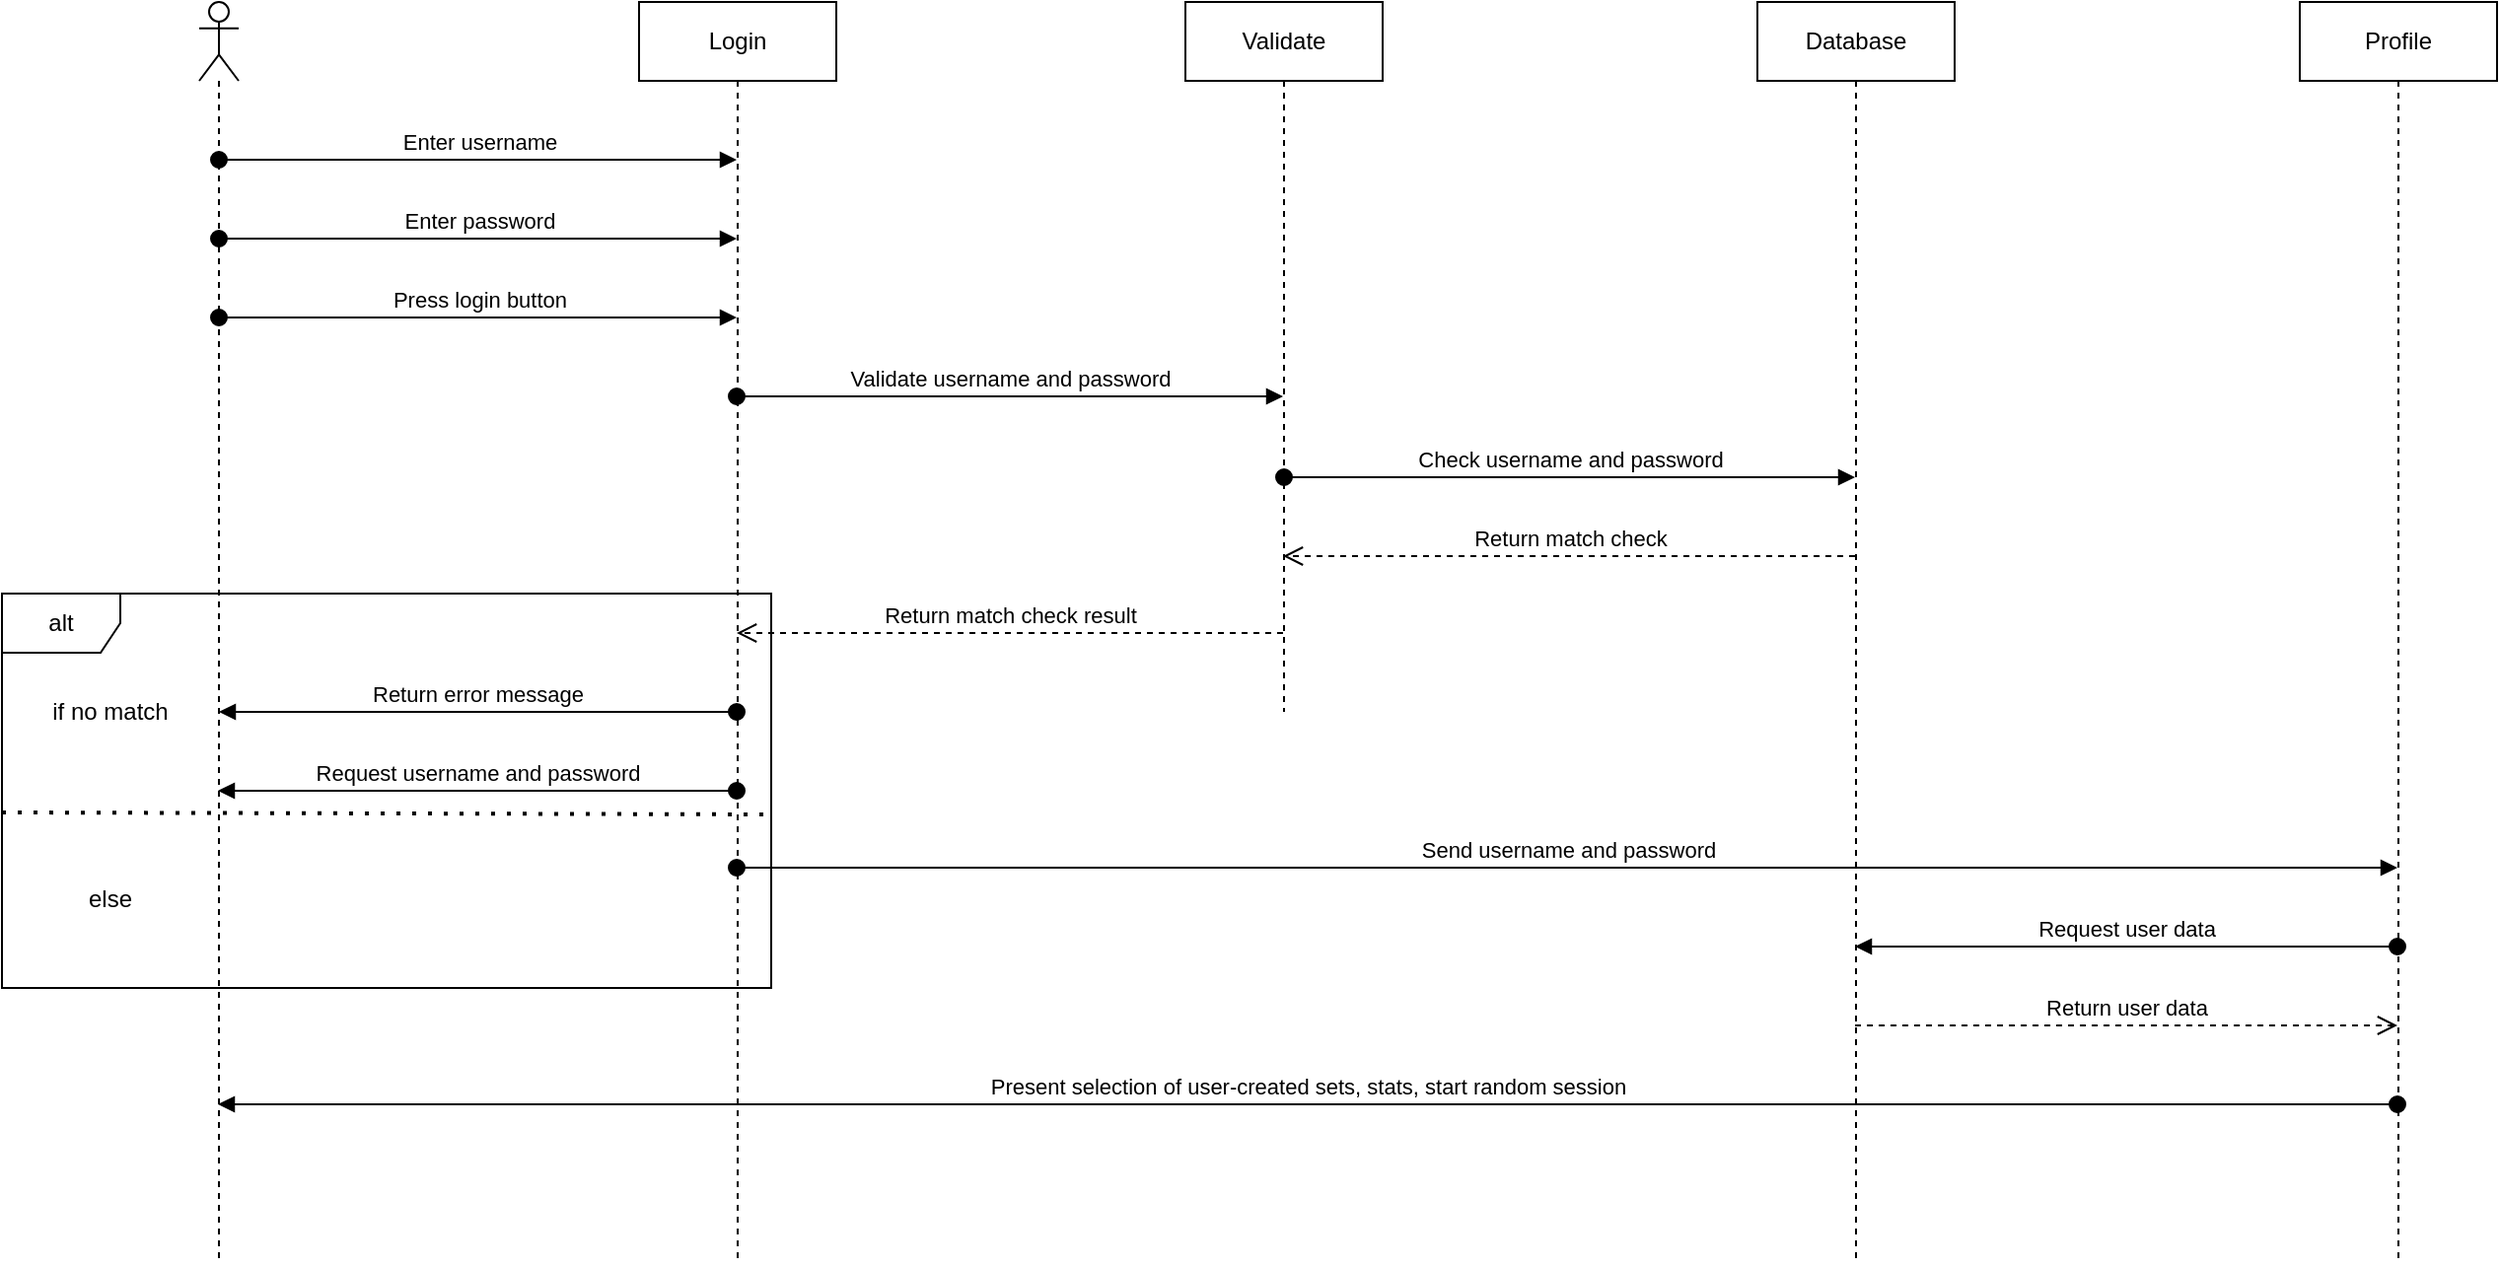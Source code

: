 <mxfile version="21.0.10" type="github">
  <diagram name="Page-1" id="XRvOtiFM1dmViW793qro">
    <mxGraphModel dx="986" dy="542" grid="1" gridSize="10" guides="1" tooltips="1" connect="1" arrows="1" fold="1" page="1" pageScale="1" pageWidth="850" pageHeight="1100" math="0" shadow="0">
      <root>
        <mxCell id="0" />
        <mxCell id="1" parent="0" />
        <mxCell id="5EPfQnNpdJdwv_8FJ05P-1" value="" style="shape=umlLifeline;perimeter=lifelinePerimeter;whiteSpace=wrap;html=1;container=1;dropTarget=0;collapsible=0;recursiveResize=0;outlineConnect=0;portConstraint=eastwest;newEdgeStyle={&quot;edgeStyle&quot;:&quot;elbowEdgeStyle&quot;,&quot;elbow&quot;:&quot;vertical&quot;,&quot;curved&quot;:0,&quot;rounded&quot;:0};participant=umlActor;" parent="1" vertex="1">
          <mxGeometry x="110" y="40" width="20" height="640" as="geometry" />
        </mxCell>
        <mxCell id="5EPfQnNpdJdwv_8FJ05P-2" value="Login" style="shape=umlLifeline;perimeter=lifelinePerimeter;whiteSpace=wrap;html=1;container=1;dropTarget=0;collapsible=0;recursiveResize=0;outlineConnect=0;portConstraint=eastwest;newEdgeStyle={&quot;edgeStyle&quot;:&quot;elbowEdgeStyle&quot;,&quot;elbow&quot;:&quot;vertical&quot;,&quot;curved&quot;:0,&quot;rounded&quot;:0};" parent="1" vertex="1">
          <mxGeometry x="333" y="40" width="100" height="640" as="geometry" />
        </mxCell>
        <mxCell id="5EPfQnNpdJdwv_8FJ05P-3" value="Validate" style="shape=umlLifeline;perimeter=lifelinePerimeter;whiteSpace=wrap;html=1;container=1;dropTarget=0;collapsible=0;recursiveResize=0;outlineConnect=0;portConstraint=eastwest;newEdgeStyle={&quot;edgeStyle&quot;:&quot;elbowEdgeStyle&quot;,&quot;elbow&quot;:&quot;vertical&quot;,&quot;curved&quot;:0,&quot;rounded&quot;:0};" parent="1" vertex="1">
          <mxGeometry x="610" y="40" width="100" height="360" as="geometry" />
        </mxCell>
        <mxCell id="5EPfQnNpdJdwv_8FJ05P-4" value="Database" style="shape=umlLifeline;perimeter=lifelinePerimeter;whiteSpace=wrap;html=1;container=1;dropTarget=0;collapsible=0;recursiveResize=0;outlineConnect=0;portConstraint=eastwest;newEdgeStyle={&quot;edgeStyle&quot;:&quot;elbowEdgeStyle&quot;,&quot;elbow&quot;:&quot;vertical&quot;,&quot;curved&quot;:0,&quot;rounded&quot;:0};" parent="1" vertex="1">
          <mxGeometry x="900" y="40" width="100" height="640" as="geometry" />
        </mxCell>
        <mxCell id="5EPfQnNpdJdwv_8FJ05P-5" value="Profile" style="shape=umlLifeline;perimeter=lifelinePerimeter;whiteSpace=wrap;html=1;container=1;dropTarget=0;collapsible=0;recursiveResize=0;outlineConnect=0;portConstraint=eastwest;newEdgeStyle={&quot;edgeStyle&quot;:&quot;elbowEdgeStyle&quot;,&quot;elbow&quot;:&quot;vertical&quot;,&quot;curved&quot;:0,&quot;rounded&quot;:0};" parent="1" vertex="1">
          <mxGeometry x="1175" y="40" width="100" height="640" as="geometry" />
        </mxCell>
        <mxCell id="5EPfQnNpdJdwv_8FJ05P-6" value="Press login button" style="html=1;verticalAlign=bottom;startArrow=oval;startFill=1;endArrow=block;startSize=8;edgeStyle=elbowEdgeStyle;elbow=vertical;curved=0;rounded=0;" parent="1" edge="1">
          <mxGeometry width="60" relative="1" as="geometry">
            <mxPoint x="120" y="200" as="sourcePoint" />
            <mxPoint x="382.5" y="200" as="targetPoint" />
          </mxGeometry>
        </mxCell>
        <mxCell id="jyGvf5xle93UlCUcYAl_-1" value="Enter username" style="html=1;verticalAlign=bottom;startArrow=oval;startFill=1;endArrow=block;startSize=8;edgeStyle=elbowEdgeStyle;elbow=vertical;curved=0;rounded=0;" parent="1" edge="1">
          <mxGeometry width="60" relative="1" as="geometry">
            <mxPoint x="120" y="120" as="sourcePoint" />
            <mxPoint x="382.5" y="120" as="targetPoint" />
          </mxGeometry>
        </mxCell>
        <mxCell id="jyGvf5xle93UlCUcYAl_-2" value="Enter password" style="html=1;verticalAlign=bottom;startArrow=oval;startFill=1;endArrow=block;startSize=8;edgeStyle=elbowEdgeStyle;elbow=vertical;curved=0;rounded=0;" parent="1" edge="1">
          <mxGeometry width="60" relative="1" as="geometry">
            <mxPoint x="120" y="160" as="sourcePoint" />
            <mxPoint x="382.5" y="160" as="targetPoint" />
          </mxGeometry>
        </mxCell>
        <mxCell id="jyGvf5xle93UlCUcYAl_-3" value="Validate username and password" style="html=1;verticalAlign=bottom;startArrow=oval;startFill=1;endArrow=block;startSize=8;edgeStyle=elbowEdgeStyle;elbow=vertical;curved=0;rounded=0;" parent="1" edge="1">
          <mxGeometry width="60" relative="1" as="geometry">
            <mxPoint x="382.5" y="240" as="sourcePoint" />
            <mxPoint x="659.5" y="240" as="targetPoint" />
          </mxGeometry>
        </mxCell>
        <mxCell id="jyGvf5xle93UlCUcYAl_-6" value="Check username and password" style="html=1;verticalAlign=bottom;startArrow=oval;startFill=1;endArrow=block;startSize=8;edgeStyle=elbowEdgeStyle;elbow=vertical;curved=0;rounded=0;" parent="1" edge="1">
          <mxGeometry width="60" relative="1" as="geometry">
            <mxPoint x="660" y="281" as="sourcePoint" />
            <mxPoint x="949.5" y="281" as="targetPoint" />
          </mxGeometry>
        </mxCell>
        <mxCell id="jyGvf5xle93UlCUcYAl_-8" value="Return match check" style="html=1;verticalAlign=bottom;endArrow=open;dashed=1;endSize=8;edgeStyle=elbowEdgeStyle;elbow=vertical;curved=0;rounded=0;" parent="1" edge="1">
          <mxGeometry relative="1" as="geometry">
            <mxPoint x="949.5" y="321" as="sourcePoint" />
            <mxPoint x="659.5" y="321" as="targetPoint" />
          </mxGeometry>
        </mxCell>
        <mxCell id="jyGvf5xle93UlCUcYAl_-9" value="Return match check result" style="html=1;verticalAlign=bottom;endArrow=open;dashed=1;endSize=8;edgeStyle=elbowEdgeStyle;elbow=vertical;curved=0;rounded=0;" parent="1" edge="1">
          <mxGeometry relative="1" as="geometry">
            <mxPoint x="659.5" y="360" as="sourcePoint" />
            <mxPoint x="382.5" y="360" as="targetPoint" />
          </mxGeometry>
        </mxCell>
        <mxCell id="jyGvf5xle93UlCUcYAl_-10" value="alt" style="shape=umlFrame;whiteSpace=wrap;html=1;pointerEvents=0;" parent="1" vertex="1">
          <mxGeometry x="10" y="340" width="390" height="200" as="geometry" />
        </mxCell>
        <mxCell id="jyGvf5xle93UlCUcYAl_-11" value="if no match" style="text;html=1;strokeColor=none;fillColor=none;align=center;verticalAlign=middle;whiteSpace=wrap;rounded=0;" parent="1" vertex="1">
          <mxGeometry x="20" y="380" width="90" height="40" as="geometry" />
        </mxCell>
        <mxCell id="jyGvf5xle93UlCUcYAl_-12" value="" style="endArrow=none;dashed=1;html=1;dashPattern=1 3;strokeWidth=2;rounded=0;exitX=0;exitY=0.495;exitDx=0;exitDy=0;exitPerimeter=0;entryX=1.003;entryY=0.5;entryDx=0;entryDy=0;entryPerimeter=0;" parent="1" edge="1">
          <mxGeometry width="50" height="50" relative="1" as="geometry">
            <mxPoint x="10" y="451" as="sourcePoint" />
            <mxPoint x="401.17" y="452" as="targetPoint" />
          </mxGeometry>
        </mxCell>
        <mxCell id="jyGvf5xle93UlCUcYAl_-13" value="Request username and password" style="html=1;verticalAlign=bottom;startArrow=oval;startFill=1;endArrow=block;startSize=8;edgeStyle=elbowEdgeStyle;elbow=vertical;curved=0;rounded=0;" parent="1" edge="1">
          <mxGeometry width="60" relative="1" as="geometry">
            <mxPoint x="382.5" y="440" as="sourcePoint" />
            <mxPoint x="119.5" y="440" as="targetPoint" />
          </mxGeometry>
        </mxCell>
        <mxCell id="jyGvf5xle93UlCUcYAl_-14" value="Return error message" style="html=1;verticalAlign=bottom;startArrow=oval;startFill=1;endArrow=block;startSize=8;edgeStyle=elbowEdgeStyle;elbow=vertical;curved=0;rounded=0;" parent="1" source="5EPfQnNpdJdwv_8FJ05P-2" edge="1">
          <mxGeometry width="60" relative="1" as="geometry">
            <mxPoint x="270" y="400" as="sourcePoint" />
            <mxPoint x="120" y="400" as="targetPoint" />
            <Array as="points">
              <mxPoint x="120" y="400" />
            </Array>
          </mxGeometry>
        </mxCell>
        <mxCell id="jyGvf5xle93UlCUcYAl_-15" value="else" style="text;html=1;strokeColor=none;fillColor=none;align=center;verticalAlign=middle;whiteSpace=wrap;rounded=0;" parent="1" vertex="1">
          <mxGeometry x="35" y="480" width="60" height="30" as="geometry" />
        </mxCell>
        <mxCell id="jyGvf5xle93UlCUcYAl_-16" value="Send username and password" style="html=1;verticalAlign=bottom;startArrow=oval;startFill=1;endArrow=block;startSize=8;edgeStyle=elbowEdgeStyle;elbow=vertical;curved=0;rounded=0;" parent="1" target="5EPfQnNpdJdwv_8FJ05P-5" edge="1">
          <mxGeometry width="60" relative="1" as="geometry">
            <mxPoint x="382.5" y="479" as="sourcePoint" />
            <mxPoint x="949.5" y="479" as="targetPoint" />
          </mxGeometry>
        </mxCell>
        <mxCell id="jyGvf5xle93UlCUcYAl_-17" value="Request user data" style="html=1;verticalAlign=bottom;startArrow=oval;startFill=1;endArrow=block;startSize=8;edgeStyle=elbowEdgeStyle;elbow=vertical;curved=0;rounded=0;" parent="1" edge="1">
          <mxGeometry width="60" relative="1" as="geometry">
            <mxPoint x="1224.5" y="519" as="sourcePoint" />
            <mxPoint x="949.5" y="519" as="targetPoint" />
          </mxGeometry>
        </mxCell>
        <mxCell id="jyGvf5xle93UlCUcYAl_-18" value="Return user data" style="html=1;verticalAlign=bottom;endArrow=open;dashed=1;endSize=8;edgeStyle=elbowEdgeStyle;elbow=vertical;curved=0;rounded=0;" parent="1" edge="1">
          <mxGeometry relative="1" as="geometry">
            <mxPoint x="949.5" y="559" as="sourcePoint" />
            <mxPoint x="1224.5" y="559" as="targetPoint" />
          </mxGeometry>
        </mxCell>
        <mxCell id="F_uZDj8G3_MtPE4v3AYB-1" value="Present selection of user-created sets, stats, start random session " style="html=1;verticalAlign=bottom;startArrow=oval;startFill=1;endArrow=block;startSize=8;edgeStyle=elbowEdgeStyle;elbow=vertical;curved=0;rounded=0;" edge="1" parent="1">
          <mxGeometry width="60" relative="1" as="geometry">
            <mxPoint x="1224.5" y="599" as="sourcePoint" />
            <mxPoint x="119.5" y="599" as="targetPoint" />
          </mxGeometry>
        </mxCell>
      </root>
    </mxGraphModel>
  </diagram>
</mxfile>

